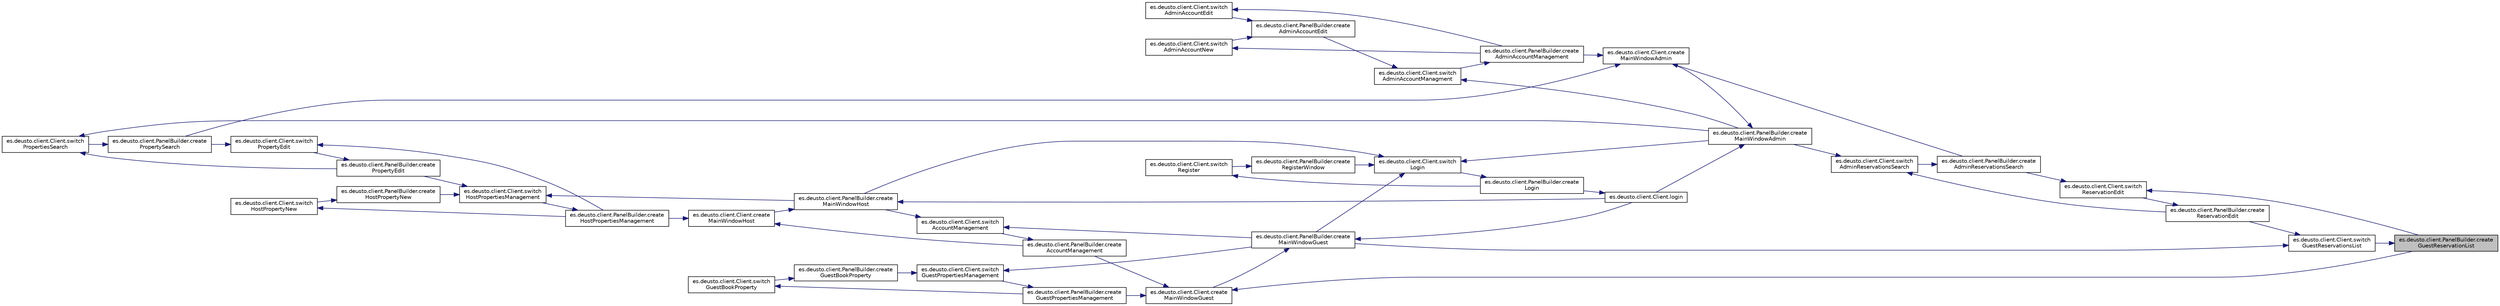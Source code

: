 digraph "es.deusto.client.PanelBuilder.createGuestReservationList"
{
 // LATEX_PDF_SIZE
  edge [fontname="Helvetica",fontsize="10",labelfontname="Helvetica",labelfontsize="10"];
  node [fontname="Helvetica",fontsize="10",shape=record];
  rankdir="RL";
  Node832 [label="es.deusto.client.PanelBuilder.create\lGuestReservationList",height=0.2,width=0.4,color="black", fillcolor="grey75", style="filled", fontcolor="black",tooltip=" "];
  Node832 -> Node833 [dir="back",color="midnightblue",fontsize="10",style="solid",fontname="Helvetica"];
  Node833 [label="es.deusto.client.Client.switch\lGuestReservationsList",height=0.2,width=0.4,color="black", fillcolor="white", style="filled",URL="$classes_1_1deusto_1_1client_1_1_client.html#abe4b00051f82e6fcf26c236b711cdf15",tooltip=" "];
  Node833 -> Node834 [dir="back",color="midnightblue",fontsize="10",style="solid",fontname="Helvetica"];
  Node834 [label="es.deusto.client.PanelBuilder.create\lReservationEdit",height=0.2,width=0.4,color="black", fillcolor="white", style="filled",URL="$classes_1_1deusto_1_1client_1_1_panel_builder.html#a7c3b05bd40288bf45dc318f9f26a0377",tooltip=" "];
  Node834 -> Node835 [dir="back",color="midnightblue",fontsize="10",style="solid",fontname="Helvetica"];
  Node835 [label="es.deusto.client.Client.switch\lReservationEdit",height=0.2,width=0.4,color="black", fillcolor="white", style="filled",URL="$classes_1_1deusto_1_1client_1_1_client.html#a0f4f5c060e44c9d9d6ed08b652612b13",tooltip=" "];
  Node835 -> Node832 [dir="back",color="midnightblue",fontsize="10",style="solid",fontname="Helvetica"];
  Node835 -> Node836 [dir="back",color="midnightblue",fontsize="10",style="solid",fontname="Helvetica"];
  Node836 [label="es.deusto.client.PanelBuilder.create\lAdminReservationsSearch",height=0.2,width=0.4,color="black", fillcolor="white", style="filled",URL="$classes_1_1deusto_1_1client_1_1_panel_builder.html#adc074dabcf7a18b43dc6d71df8f58963",tooltip=" "];
  Node836 -> Node837 [dir="back",color="midnightblue",fontsize="10",style="solid",fontname="Helvetica"];
  Node837 [label="es.deusto.client.Client.switch\lAdminReservationsSearch",height=0.2,width=0.4,color="black", fillcolor="white", style="filled",URL="$classes_1_1deusto_1_1client_1_1_client.html#a64110a92c5026cc2c23c1989d86164fd",tooltip=" "];
  Node837 -> Node834 [dir="back",color="midnightblue",fontsize="10",style="solid",fontname="Helvetica"];
  Node837 -> Node838 [dir="back",color="midnightblue",fontsize="10",style="solid",fontname="Helvetica"];
  Node838 [label="es.deusto.client.PanelBuilder.create\lMainWindowAdmin",height=0.2,width=0.4,color="black", fillcolor="white", style="filled",URL="$classes_1_1deusto_1_1client_1_1_panel_builder.html#a32b7942177958f07263535d6d255556b",tooltip=" "];
  Node838 -> Node839 [dir="back",color="midnightblue",fontsize="10",style="solid",fontname="Helvetica"];
  Node839 [label="es.deusto.client.Client.login",height=0.2,width=0.4,color="black", fillcolor="white", style="filled",URL="$classes_1_1deusto_1_1client_1_1_client.html#a5c063d0b51ad320c92aa4d2525d67249",tooltip=" "];
  Node839 -> Node840 [dir="back",color="midnightblue",fontsize="10",style="solid",fontname="Helvetica"];
  Node840 [label="es.deusto.client.PanelBuilder.create\lLogin",height=0.2,width=0.4,color="black", fillcolor="white", style="filled",URL="$classes_1_1deusto_1_1client_1_1_panel_builder.html#a1922794e0ef78f689031499da33f495b",tooltip=" "];
  Node840 -> Node841 [dir="back",color="midnightblue",fontsize="10",style="solid",fontname="Helvetica"];
  Node841 [label="es.deusto.client.Client.switch\lLogin",height=0.2,width=0.4,color="black", fillcolor="white", style="filled",URL="$classes_1_1deusto_1_1client_1_1_client.html#a3649bfd0f4c5465aa12412473082b4a7",tooltip=" "];
  Node841 -> Node842 [dir="back",color="midnightblue",fontsize="10",style="solid",fontname="Helvetica"];
  Node842 [label="es.deusto.client.PanelBuilder.create\lRegisterWindow",height=0.2,width=0.4,color="black", fillcolor="white", style="filled",URL="$classes_1_1deusto_1_1client_1_1_panel_builder.html#abb0748521d51c1dcdcdd548f487ef72b",tooltip=" "];
  Node842 -> Node843 [dir="back",color="midnightblue",fontsize="10",style="solid",fontname="Helvetica"];
  Node843 [label="es.deusto.client.Client.switch\lRegister",height=0.2,width=0.4,color="black", fillcolor="white", style="filled",URL="$classes_1_1deusto_1_1client_1_1_client.html#a4d905b598ea8ff38f06e9a12b81dcab2",tooltip=" "];
  Node843 -> Node840 [dir="back",color="midnightblue",fontsize="10",style="solid",fontname="Helvetica"];
  Node841 -> Node838 [dir="back",color="midnightblue",fontsize="10",style="solid",fontname="Helvetica"];
  Node841 -> Node844 [dir="back",color="midnightblue",fontsize="10",style="solid",fontname="Helvetica"];
  Node844 [label="es.deusto.client.PanelBuilder.create\lMainWindowHost",height=0.2,width=0.4,color="black", fillcolor="white", style="filled",URL="$classes_1_1deusto_1_1client_1_1_panel_builder.html#a0d8f1d6c73010786f5b1765fdc490e4b",tooltip=" "];
  Node844 -> Node839 [dir="back",color="midnightblue",fontsize="10",style="solid",fontname="Helvetica"];
  Node844 -> Node845 [dir="back",color="midnightblue",fontsize="10",style="solid",fontname="Helvetica"];
  Node845 [label="es.deusto.client.Client.create\lMainWindowHost",height=0.2,width=0.4,color="black", fillcolor="white", style="filled",URL="$classes_1_1deusto_1_1client_1_1_client.html#afd0e78bff5570acbd1f8b06893d3a078",tooltip=" "];
  Node845 -> Node846 [dir="back",color="midnightblue",fontsize="10",style="solid",fontname="Helvetica"];
  Node846 [label="es.deusto.client.PanelBuilder.create\lHostPropertiesManagement",height=0.2,width=0.4,color="black", fillcolor="white", style="filled",URL="$classes_1_1deusto_1_1client_1_1_panel_builder.html#a163a405546ee36aa7ce547c754b17844",tooltip=" "];
  Node846 -> Node847 [dir="back",color="midnightblue",fontsize="10",style="solid",fontname="Helvetica"];
  Node847 [label="es.deusto.client.Client.switch\lHostPropertiesManagement",height=0.2,width=0.4,color="black", fillcolor="white", style="filled",URL="$classes_1_1deusto_1_1client_1_1_client.html#a19e2021b8e93a30af971bfd07c2a8507",tooltip=" "];
  Node847 -> Node848 [dir="back",color="midnightblue",fontsize="10",style="solid",fontname="Helvetica"];
  Node848 [label="es.deusto.client.PanelBuilder.create\lPropertyEdit",height=0.2,width=0.4,color="black", fillcolor="white", style="filled",URL="$classes_1_1deusto_1_1client_1_1_panel_builder.html#aeaa0ead483ff83c6a51a96eddaa8795a",tooltip=" "];
  Node848 -> Node849 [dir="back",color="midnightblue",fontsize="10",style="solid",fontname="Helvetica"];
  Node849 [label="es.deusto.client.Client.switch\lPropertyEdit",height=0.2,width=0.4,color="black", fillcolor="white", style="filled",URL="$classes_1_1deusto_1_1client_1_1_client.html#a5dd6469d4428fe705fce4087aa386602",tooltip=" "];
  Node849 -> Node850 [dir="back",color="midnightblue",fontsize="10",style="solid",fontname="Helvetica"];
  Node850 [label="es.deusto.client.PanelBuilder.create\lPropertySearch",height=0.2,width=0.4,color="black", fillcolor="white", style="filled",URL="$classes_1_1deusto_1_1client_1_1_panel_builder.html#a96fdce41db963997c711d646563c69e0",tooltip=" "];
  Node850 -> Node851 [dir="back",color="midnightblue",fontsize="10",style="solid",fontname="Helvetica"];
  Node851 [label="es.deusto.client.Client.switch\lPropertiesSearch",height=0.2,width=0.4,color="black", fillcolor="white", style="filled",URL="$classes_1_1deusto_1_1client_1_1_client.html#af87b7fcbe691ef0a31dbc6849a037415",tooltip=" "];
  Node851 -> Node848 [dir="back",color="midnightblue",fontsize="10",style="solid",fontname="Helvetica"];
  Node851 -> Node838 [dir="back",color="midnightblue",fontsize="10",style="solid",fontname="Helvetica"];
  Node849 -> Node846 [dir="back",color="midnightblue",fontsize="10",style="solid",fontname="Helvetica"];
  Node847 -> Node852 [dir="back",color="midnightblue",fontsize="10",style="solid",fontname="Helvetica"];
  Node852 [label="es.deusto.client.PanelBuilder.create\lHostPropertyNew",height=0.2,width=0.4,color="black", fillcolor="white", style="filled",URL="$classes_1_1deusto_1_1client_1_1_panel_builder.html#a5211ab6dedb849c374d7816f5071109c",tooltip=" "];
  Node852 -> Node853 [dir="back",color="midnightblue",fontsize="10",style="solid",fontname="Helvetica"];
  Node853 [label="es.deusto.client.Client.switch\lHostPropertyNew",height=0.2,width=0.4,color="black", fillcolor="white", style="filled",URL="$classes_1_1deusto_1_1client_1_1_client.html#a0796863f65c9c5e8857b3b129802358e",tooltip=" "];
  Node853 -> Node846 [dir="back",color="midnightblue",fontsize="10",style="solid",fontname="Helvetica"];
  Node847 -> Node844 [dir="back",color="midnightblue",fontsize="10",style="solid",fontname="Helvetica"];
  Node845 -> Node854 [dir="back",color="midnightblue",fontsize="10",style="solid",fontname="Helvetica"];
  Node854 [label="es.deusto.client.PanelBuilder.create\lAccountManagement",height=0.2,width=0.4,color="black", fillcolor="white", style="filled",URL="$classes_1_1deusto_1_1client_1_1_panel_builder.html#aa51d5dd53cd9147ffc99d4b9c5c3026d",tooltip=" "];
  Node854 -> Node855 [dir="back",color="midnightblue",fontsize="10",style="solid",fontname="Helvetica"];
  Node855 [label="es.deusto.client.Client.switch\lAccountManagement",height=0.2,width=0.4,color="black", fillcolor="white", style="filled",URL="$classes_1_1deusto_1_1client_1_1_client.html#af82d1b484aaaa288d5e6efc2723fa9bd",tooltip=" "];
  Node855 -> Node844 [dir="back",color="midnightblue",fontsize="10",style="solid",fontname="Helvetica"];
  Node855 -> Node856 [dir="back",color="midnightblue",fontsize="10",style="solid",fontname="Helvetica"];
  Node856 [label="es.deusto.client.PanelBuilder.create\lMainWindowGuest",height=0.2,width=0.4,color="black", fillcolor="white", style="filled",URL="$classes_1_1deusto_1_1client_1_1_panel_builder.html#a8969744356db218b0c7ec2131856433d",tooltip=" "];
  Node856 -> Node839 [dir="back",color="midnightblue",fontsize="10",style="solid",fontname="Helvetica"];
  Node856 -> Node857 [dir="back",color="midnightblue",fontsize="10",style="solid",fontname="Helvetica"];
  Node857 [label="es.deusto.client.Client.create\lMainWindowGuest",height=0.2,width=0.4,color="black", fillcolor="white", style="filled",URL="$classes_1_1deusto_1_1client_1_1_client.html#ade35c639554c770d3c2494e98c8ecb5c",tooltip=" "];
  Node857 -> Node832 [dir="back",color="midnightblue",fontsize="10",style="solid",fontname="Helvetica"];
  Node857 -> Node858 [dir="back",color="midnightblue",fontsize="10",style="solid",fontname="Helvetica"];
  Node858 [label="es.deusto.client.PanelBuilder.create\lGuestPropertiesManagement",height=0.2,width=0.4,color="black", fillcolor="white", style="filled",URL="$classes_1_1deusto_1_1client_1_1_panel_builder.html#a25c2bcc9184c1c014c9daf5d81b89728",tooltip=" "];
  Node858 -> Node859 [dir="back",color="midnightblue",fontsize="10",style="solid",fontname="Helvetica"];
  Node859 [label="es.deusto.client.Client.switch\lGuestPropertiesManagement",height=0.2,width=0.4,color="black", fillcolor="white", style="filled",URL="$classes_1_1deusto_1_1client_1_1_client.html#afd4978131a2d9f94f8a65f4fc2641235",tooltip=" "];
  Node859 -> Node860 [dir="back",color="midnightblue",fontsize="10",style="solid",fontname="Helvetica"];
  Node860 [label="es.deusto.client.PanelBuilder.create\lGuestBookProperty",height=0.2,width=0.4,color="black", fillcolor="white", style="filled",URL="$classes_1_1deusto_1_1client_1_1_panel_builder.html#a0d6ae6821b7f28f9fffb0d570d6524af",tooltip=" "];
  Node860 -> Node861 [dir="back",color="midnightblue",fontsize="10",style="solid",fontname="Helvetica"];
  Node861 [label="es.deusto.client.Client.switch\lGuestBookProperty",height=0.2,width=0.4,color="black", fillcolor="white", style="filled",URL="$classes_1_1deusto_1_1client_1_1_client.html#a9f7d7f1006b6b5da7c8fab120b127521",tooltip=" "];
  Node861 -> Node858 [dir="back",color="midnightblue",fontsize="10",style="solid",fontname="Helvetica"];
  Node859 -> Node856 [dir="back",color="midnightblue",fontsize="10",style="solid",fontname="Helvetica"];
  Node857 -> Node854 [dir="back",color="midnightblue",fontsize="10",style="solid",fontname="Helvetica"];
  Node841 -> Node856 [dir="back",color="midnightblue",fontsize="10",style="solid",fontname="Helvetica"];
  Node838 -> Node862 [dir="back",color="midnightblue",fontsize="10",style="solid",fontname="Helvetica"];
  Node862 [label="es.deusto.client.Client.create\lMainWindowAdmin",height=0.2,width=0.4,color="black", fillcolor="white", style="filled",URL="$classes_1_1deusto_1_1client_1_1_client.html#a1628f28a7a5758510ccb6a4d1fa697a9",tooltip=" "];
  Node862 -> Node850 [dir="back",color="midnightblue",fontsize="10",style="solid",fontname="Helvetica"];
  Node862 -> Node863 [dir="back",color="midnightblue",fontsize="10",style="solid",fontname="Helvetica"];
  Node863 [label="es.deusto.client.PanelBuilder.create\lAdminAccountManagement",height=0.2,width=0.4,color="black", fillcolor="white", style="filled",URL="$classes_1_1deusto_1_1client_1_1_panel_builder.html#a76906aa362d3a389bda577a79b413374",tooltip=" "];
  Node863 -> Node864 [dir="back",color="midnightblue",fontsize="10",style="solid",fontname="Helvetica"];
  Node864 [label="es.deusto.client.Client.switch\lAdminAccountManagment",height=0.2,width=0.4,color="black", fillcolor="white", style="filled",URL="$classes_1_1deusto_1_1client_1_1_client.html#a2f806363c591a46a42ca419df7ce4ef0",tooltip=" "];
  Node864 -> Node865 [dir="back",color="midnightblue",fontsize="10",style="solid",fontname="Helvetica"];
  Node865 [label="es.deusto.client.PanelBuilder.create\lAdminAccountEdit",height=0.2,width=0.4,color="black", fillcolor="white", style="filled",URL="$classes_1_1deusto_1_1client_1_1_panel_builder.html#ab47c3bca19d01967d895e0dd7d3ad2f4",tooltip=" "];
  Node865 -> Node866 [dir="back",color="midnightblue",fontsize="10",style="solid",fontname="Helvetica"];
  Node866 [label="es.deusto.client.Client.switch\lAdminAccountEdit",height=0.2,width=0.4,color="black", fillcolor="white", style="filled",URL="$classes_1_1deusto_1_1client_1_1_client.html#a60c21761b82af9149afcf18fdebbc417",tooltip=" "];
  Node866 -> Node863 [dir="back",color="midnightblue",fontsize="10",style="solid",fontname="Helvetica"];
  Node865 -> Node867 [dir="back",color="midnightblue",fontsize="10",style="solid",fontname="Helvetica"];
  Node867 [label="es.deusto.client.Client.switch\lAdminAccountNew",height=0.2,width=0.4,color="black", fillcolor="white", style="filled",URL="$classes_1_1deusto_1_1client_1_1_client.html#a7b9ebc242c5d265ebeacb379034c9b7b",tooltip=" "];
  Node867 -> Node863 [dir="back",color="midnightblue",fontsize="10",style="solid",fontname="Helvetica"];
  Node864 -> Node838 [dir="back",color="midnightblue",fontsize="10",style="solid",fontname="Helvetica"];
  Node862 -> Node836 [dir="back",color="midnightblue",fontsize="10",style="solid",fontname="Helvetica"];
  Node833 -> Node856 [dir="back",color="midnightblue",fontsize="10",style="solid",fontname="Helvetica"];
}
